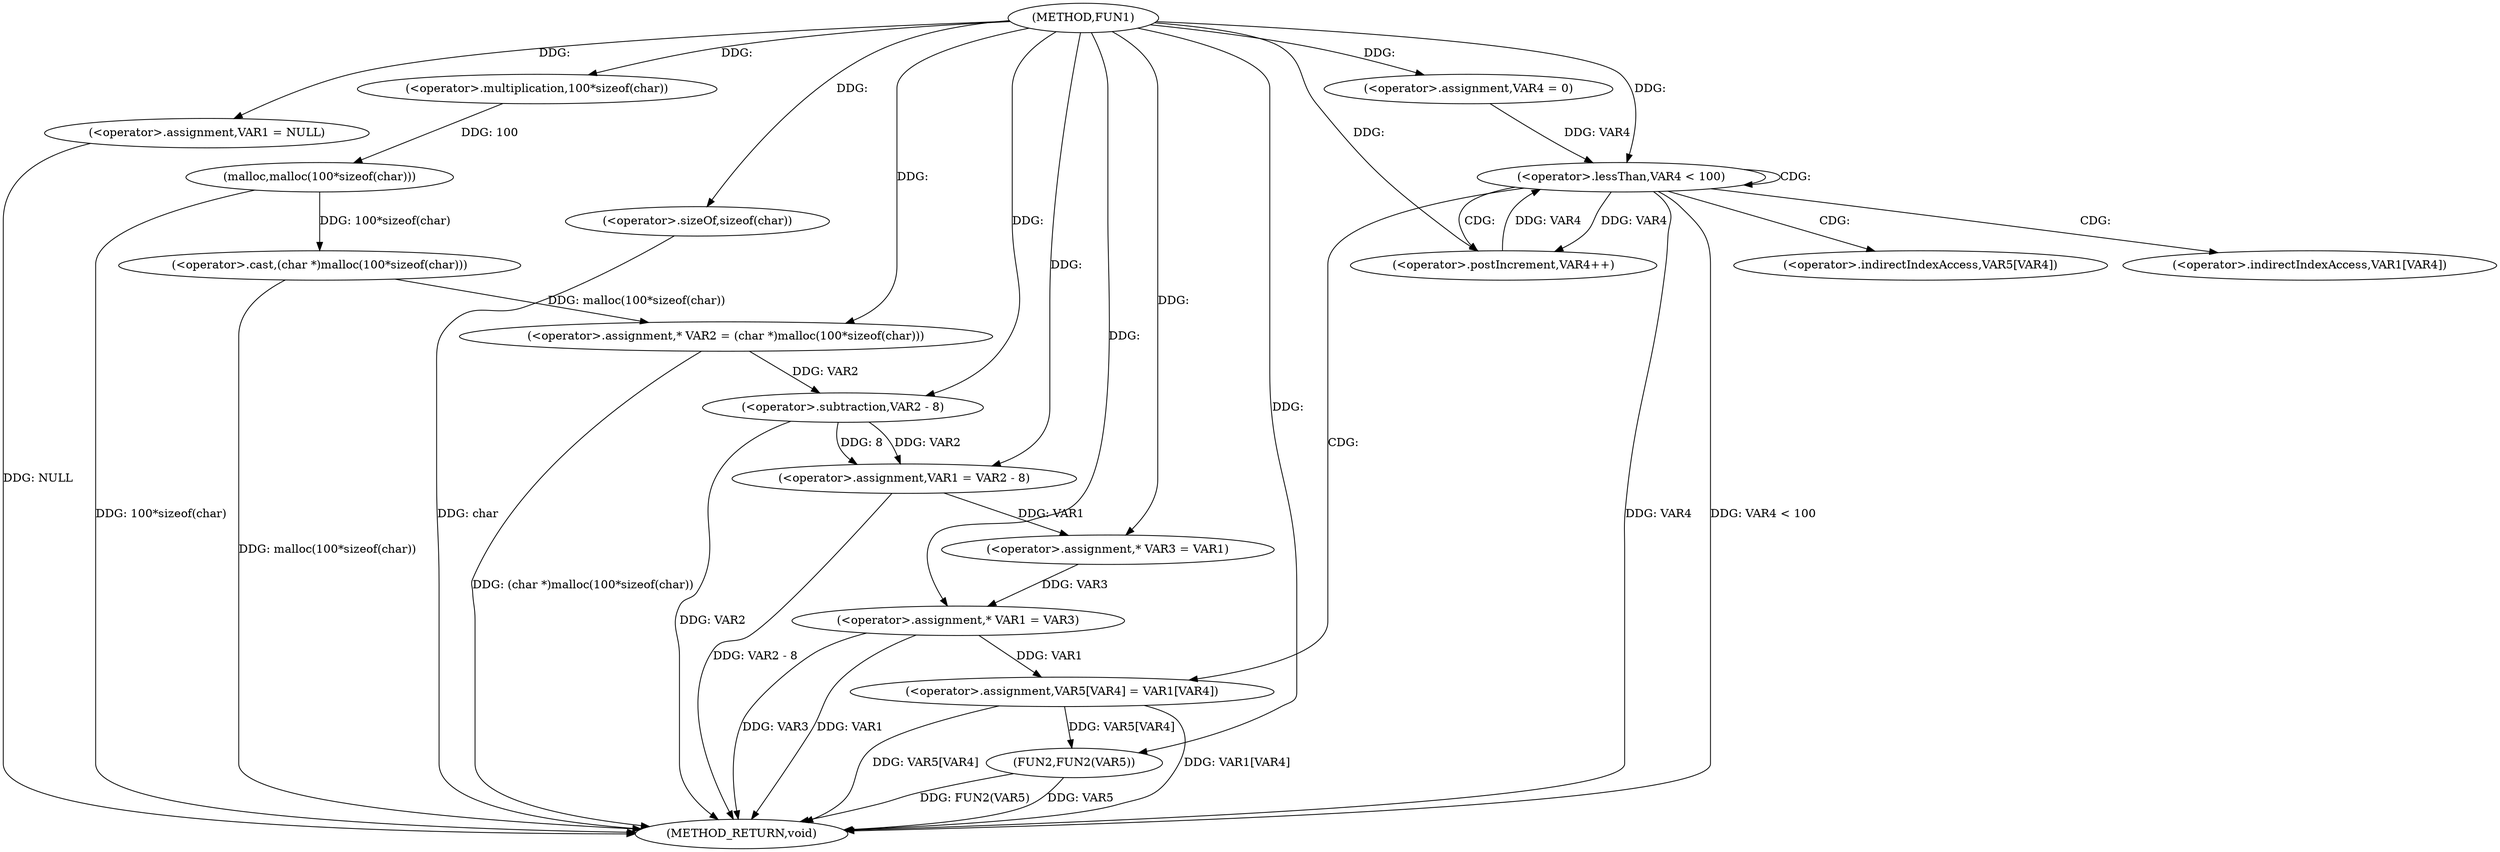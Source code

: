 digraph FUN1 {  
"1000100" [label = "(METHOD,FUN1)" ]
"1000153" [label = "(METHOD_RETURN,void)" ]
"1000103" [label = "(<operator>.assignment,VAR1 = NULL)" ]
"1000108" [label = "(<operator>.assignment,* VAR2 = (char *)malloc(100*sizeof(char)))" ]
"1000110" [label = "(<operator>.cast,(char *)malloc(100*sizeof(char)))" ]
"1000112" [label = "(malloc,malloc(100*sizeof(char)))" ]
"1000113" [label = "(<operator>.multiplication,100*sizeof(char))" ]
"1000115" [label = "(<operator>.sizeOf,sizeof(char))" ]
"1000117" [label = "(<operator>.assignment,VAR1 = VAR2 - 8)" ]
"1000119" [label = "(<operator>.subtraction,VAR2 - 8)" ]
"1000124" [label = "(<operator>.assignment,* VAR3 = VAR1)" ]
"1000128" [label = "(<operator>.assignment,* VAR1 = VAR3)" ]
"1000135" [label = "(<operator>.assignment,VAR4 = 0)" ]
"1000138" [label = "(<operator>.lessThan,VAR4 < 100)" ]
"1000141" [label = "(<operator>.postIncrement,VAR4++)" ]
"1000144" [label = "(<operator>.assignment,VAR5[VAR4] = VAR1[VAR4])" ]
"1000151" [label = "(FUN2,FUN2(VAR5))" ]
"1000145" [label = "(<operator>.indirectIndexAccess,VAR5[VAR4])" ]
"1000148" [label = "(<operator>.indirectIndexAccess,VAR1[VAR4])" ]
  "1000128" -> "1000153"  [ label = "DDG: VAR3"] 
  "1000151" -> "1000153"  [ label = "DDG: FUN2(VAR5)"] 
  "1000103" -> "1000153"  [ label = "DDG: NULL"] 
  "1000151" -> "1000153"  [ label = "DDG: VAR5"] 
  "1000144" -> "1000153"  [ label = "DDG: VAR1[VAR4]"] 
  "1000110" -> "1000153"  [ label = "DDG: malloc(100*sizeof(char))"] 
  "1000144" -> "1000153"  [ label = "DDG: VAR5[VAR4]"] 
  "1000117" -> "1000153"  [ label = "DDG: VAR2 - 8"] 
  "1000115" -> "1000153"  [ label = "DDG: char"] 
  "1000138" -> "1000153"  [ label = "DDG: VAR4"] 
  "1000128" -> "1000153"  [ label = "DDG: VAR1"] 
  "1000112" -> "1000153"  [ label = "DDG: 100*sizeof(char)"] 
  "1000108" -> "1000153"  [ label = "DDG: (char *)malloc(100*sizeof(char))"] 
  "1000119" -> "1000153"  [ label = "DDG: VAR2"] 
  "1000138" -> "1000153"  [ label = "DDG: VAR4 < 100"] 
  "1000100" -> "1000103"  [ label = "DDG: "] 
  "1000110" -> "1000108"  [ label = "DDG: malloc(100*sizeof(char))"] 
  "1000100" -> "1000108"  [ label = "DDG: "] 
  "1000112" -> "1000110"  [ label = "DDG: 100*sizeof(char)"] 
  "1000113" -> "1000112"  [ label = "DDG: 100"] 
  "1000100" -> "1000113"  [ label = "DDG: "] 
  "1000100" -> "1000115"  [ label = "DDG: "] 
  "1000119" -> "1000117"  [ label = "DDG: VAR2"] 
  "1000119" -> "1000117"  [ label = "DDG: 8"] 
  "1000100" -> "1000117"  [ label = "DDG: "] 
  "1000108" -> "1000119"  [ label = "DDG: VAR2"] 
  "1000100" -> "1000119"  [ label = "DDG: "] 
  "1000117" -> "1000124"  [ label = "DDG: VAR1"] 
  "1000100" -> "1000124"  [ label = "DDG: "] 
  "1000124" -> "1000128"  [ label = "DDG: VAR3"] 
  "1000100" -> "1000128"  [ label = "DDG: "] 
  "1000100" -> "1000135"  [ label = "DDG: "] 
  "1000141" -> "1000138"  [ label = "DDG: VAR4"] 
  "1000135" -> "1000138"  [ label = "DDG: VAR4"] 
  "1000100" -> "1000138"  [ label = "DDG: "] 
  "1000138" -> "1000141"  [ label = "DDG: VAR4"] 
  "1000100" -> "1000141"  [ label = "DDG: "] 
  "1000128" -> "1000144"  [ label = "DDG: VAR1"] 
  "1000144" -> "1000151"  [ label = "DDG: VAR5[VAR4]"] 
  "1000100" -> "1000151"  [ label = "DDG: "] 
  "1000138" -> "1000141"  [ label = "CDG: "] 
  "1000138" -> "1000145"  [ label = "CDG: "] 
  "1000138" -> "1000148"  [ label = "CDG: "] 
  "1000138" -> "1000144"  [ label = "CDG: "] 
  "1000138" -> "1000138"  [ label = "CDG: "] 
}
